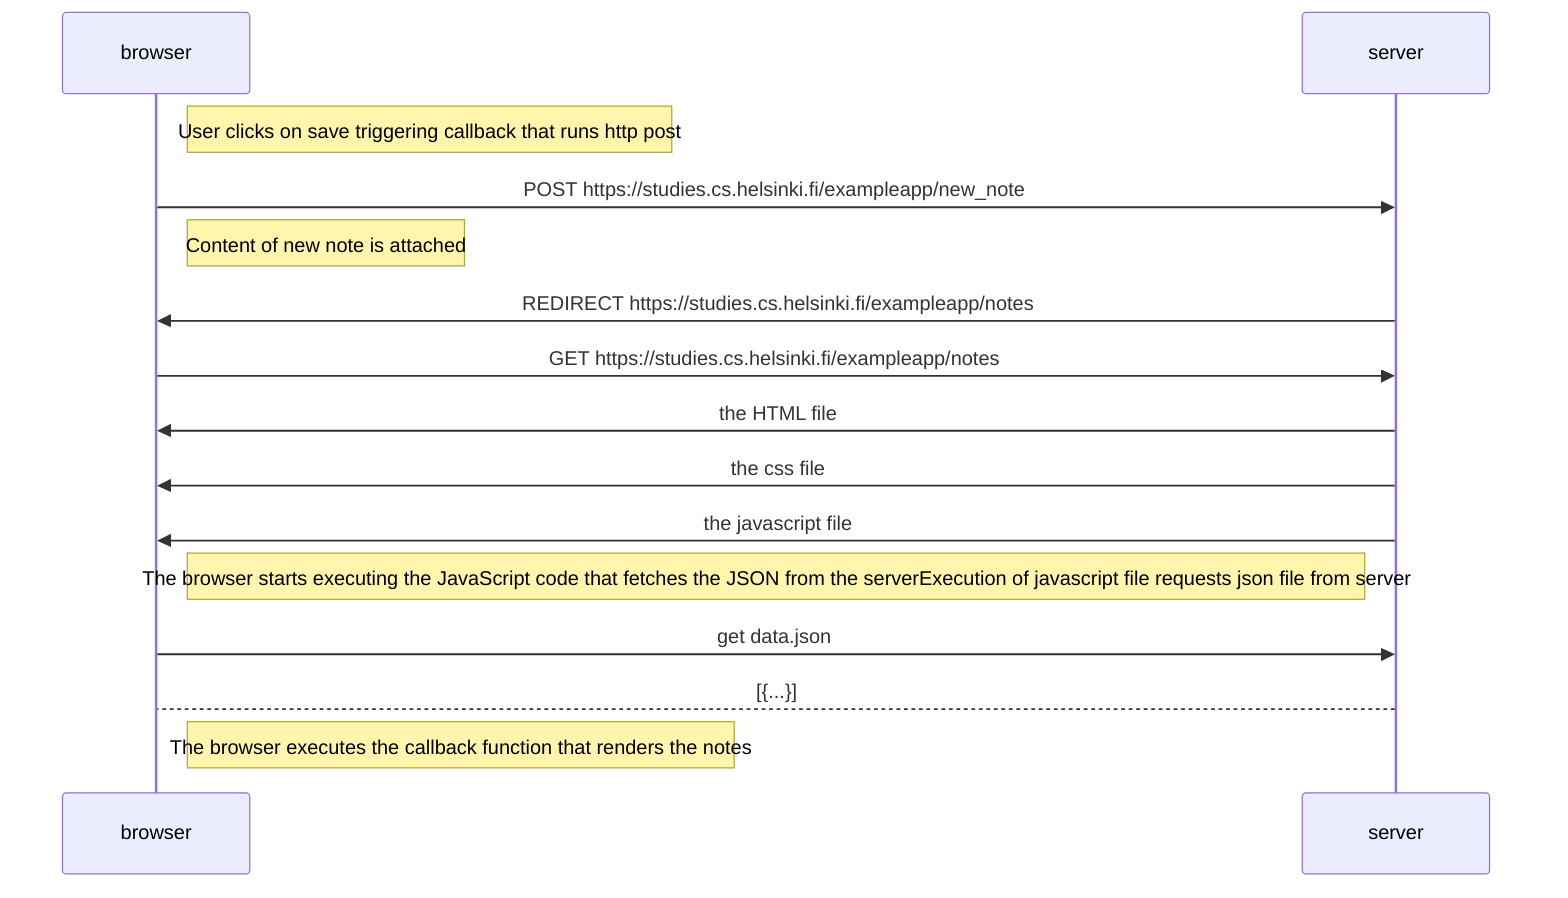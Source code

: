 sequenceDiagram 
    participant browser 
    participant server 
        Note right of browser: User clicks on save triggering callback that runs http post
    browser->>server: POST https://studies.cs.helsinki.fi/exampleapp/new_note  
        Note right of browser: Content of new note is attached
    server->>browser: REDIRECT https://studies.cs.helsinki.fi/exampleapp/notes
    browser->>server: GET https://studies.cs.helsinki.fi/exampleapp/notes
    server->>browser: the HTML file
    server->>browser: the css file 
    server->>browser: the javascript file  
    Note right of browser: The browser starts executing the JavaScript code that fetches the JSON from the serverExecution of javascript file requests json file from server 
    browser->>server: get data.json 
    server-->browser: [{...}]
        Note right of browser: The browser executes the callback function that renders the notes